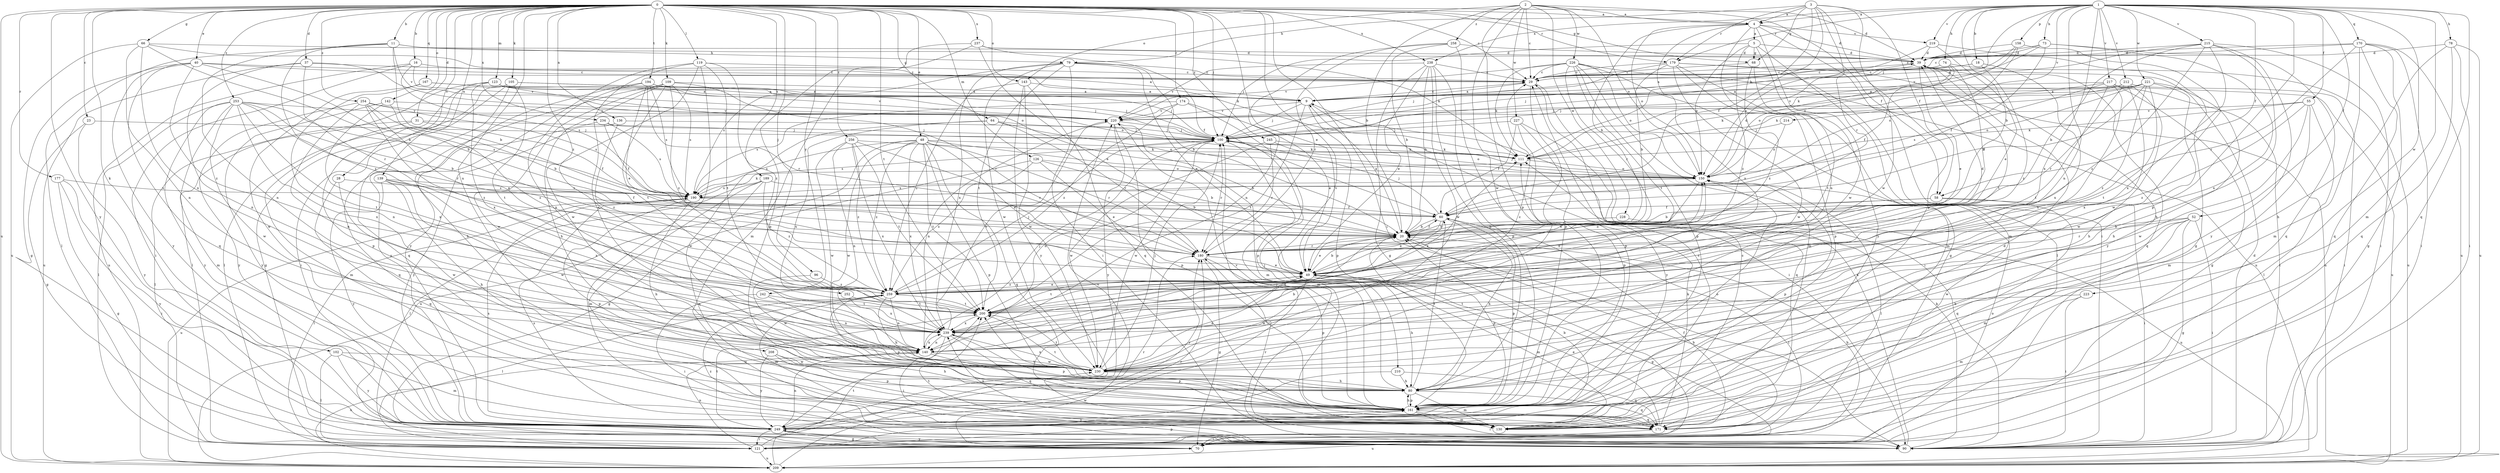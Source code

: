 strict digraph  {
0;
1;
2;
3;
4;
5;
9;
11;
16;
18;
20;
23;
28;
29;
31;
37;
39;
40;
48;
49;
52;
55;
58;
60;
64;
66;
68;
70;
73;
74;
78;
79;
80;
90;
96;
100;
102;
105;
109;
111;
119;
121;
123;
126;
130;
136;
139;
140;
142;
143;
150;
158;
161;
167;
170;
171;
174;
177;
179;
180;
189;
190;
194;
200;
208;
209;
210;
212;
214;
215;
217;
219;
220;
221;
223;
226;
227;
228;
230;
234;
237;
238;
239;
242;
245;
249;
252;
253;
254;
256;
258;
259;
0 -> 4  [label=a];
0 -> 11  [label=b];
0 -> 16  [label=b];
0 -> 23  [label=c];
0 -> 28  [label=c];
0 -> 29  [label=c];
0 -> 31  [label=d];
0 -> 37  [label=d];
0 -> 39  [label=d];
0 -> 40  [label=e];
0 -> 48  [label=e];
0 -> 49  [label=e];
0 -> 64  [label=g];
0 -> 66  [label=g];
0 -> 68  [label=g];
0 -> 90  [label=i];
0 -> 96  [label=j];
0 -> 100  [label=j];
0 -> 102  [label=k];
0 -> 105  [label=k];
0 -> 109  [label=k];
0 -> 119  [label=l];
0 -> 123  [label=m];
0 -> 126  [label=m];
0 -> 136  [label=n];
0 -> 139  [label=n];
0 -> 142  [label=o];
0 -> 143  [label=o];
0 -> 167  [label=q];
0 -> 174  [label=r];
0 -> 177  [label=r];
0 -> 179  [label=r];
0 -> 189  [label=s];
0 -> 194  [label=t];
0 -> 200  [label=t];
0 -> 208  [label=u];
0 -> 209  [label=u];
0 -> 210  [label=v];
0 -> 234  [label=x];
0 -> 237  [label=x];
0 -> 238  [label=x];
0 -> 242  [label=y];
0 -> 245  [label=y];
0 -> 249  [label=y];
0 -> 252  [label=z];
0 -> 253  [label=z];
0 -> 254  [label=z];
0 -> 256  [label=z];
1 -> 4  [label=a];
1 -> 18  [label=b];
1 -> 20  [label=b];
1 -> 52  [label=f];
1 -> 55  [label=f];
1 -> 58  [label=f];
1 -> 73  [label=h];
1 -> 74  [label=h];
1 -> 78  [label=h];
1 -> 100  [label=j];
1 -> 130  [label=m];
1 -> 140  [label=n];
1 -> 158  [label=p];
1 -> 161  [label=p];
1 -> 170  [label=q];
1 -> 171  [label=q];
1 -> 179  [label=r];
1 -> 212  [label=v];
1 -> 214  [label=v];
1 -> 215  [label=v];
1 -> 217  [label=v];
1 -> 219  [label=v];
1 -> 221  [label=w];
1 -> 223  [label=w];
1 -> 238  [label=x];
1 -> 239  [label=x];
2 -> 4  [label=a];
2 -> 20  [label=b];
2 -> 29  [label=c];
2 -> 58  [label=f];
2 -> 143  [label=o];
2 -> 150  [label=o];
2 -> 161  [label=p];
2 -> 226  [label=w];
2 -> 227  [label=w];
2 -> 228  [label=w];
2 -> 230  [label=w];
2 -> 258  [label=z];
3 -> 4  [label=a];
3 -> 58  [label=f];
3 -> 60  [label=f];
3 -> 68  [label=g];
3 -> 79  [label=h];
3 -> 111  [label=k];
3 -> 161  [label=p];
3 -> 179  [label=r];
3 -> 180  [label=r];
3 -> 230  [label=w];
4 -> 5  [label=a];
4 -> 20  [label=b];
4 -> 39  [label=d];
4 -> 90  [label=i];
4 -> 140  [label=n];
4 -> 150  [label=o];
4 -> 219  [label=v];
4 -> 230  [label=w];
4 -> 239  [label=x];
5 -> 39  [label=d];
5 -> 68  [label=g];
5 -> 100  [label=j];
5 -> 130  [label=m];
5 -> 150  [label=o];
5 -> 249  [label=y];
5 -> 259  [label=z];
9 -> 29  [label=c];
9 -> 90  [label=i];
9 -> 100  [label=j];
9 -> 161  [label=p];
9 -> 200  [label=t];
9 -> 220  [label=v];
11 -> 20  [label=b];
11 -> 79  [label=h];
11 -> 111  [label=k];
11 -> 121  [label=l];
11 -> 140  [label=n];
11 -> 220  [label=v];
11 -> 259  [label=z];
16 -> 29  [label=c];
16 -> 90  [label=i];
16 -> 190  [label=s];
16 -> 209  [label=u];
16 -> 220  [label=v];
18 -> 9  [label=a];
18 -> 29  [label=c];
18 -> 239  [label=x];
18 -> 259  [label=z];
20 -> 9  [label=a];
20 -> 49  [label=e];
20 -> 60  [label=f];
20 -> 121  [label=l];
20 -> 161  [label=p];
20 -> 180  [label=r];
23 -> 70  [label=g];
23 -> 100  [label=j];
23 -> 249  [label=y];
28 -> 171  [label=q];
28 -> 190  [label=s];
28 -> 230  [label=w];
29 -> 9  [label=a];
29 -> 90  [label=i];
29 -> 161  [label=p];
31 -> 60  [label=f];
31 -> 100  [label=j];
31 -> 121  [label=l];
31 -> 130  [label=m];
37 -> 29  [label=c];
37 -> 140  [label=n];
37 -> 150  [label=o];
37 -> 180  [label=r];
37 -> 209  [label=u];
39 -> 29  [label=c];
39 -> 49  [label=e];
39 -> 100  [label=j];
39 -> 171  [label=q];
39 -> 200  [label=t];
39 -> 249  [label=y];
40 -> 9  [label=a];
40 -> 20  [label=b];
40 -> 29  [label=c];
40 -> 70  [label=g];
40 -> 171  [label=q];
40 -> 249  [label=y];
40 -> 259  [label=z];
48 -> 20  [label=b];
48 -> 49  [label=e];
48 -> 111  [label=k];
48 -> 161  [label=p];
48 -> 171  [label=q];
48 -> 180  [label=r];
48 -> 190  [label=s];
48 -> 200  [label=t];
48 -> 209  [label=u];
48 -> 230  [label=w];
48 -> 239  [label=x];
48 -> 259  [label=z];
49 -> 20  [label=b];
49 -> 39  [label=d];
49 -> 70  [label=g];
49 -> 80  [label=h];
49 -> 130  [label=m];
49 -> 150  [label=o];
49 -> 200  [label=t];
49 -> 230  [label=w];
49 -> 259  [label=z];
52 -> 20  [label=b];
52 -> 70  [label=g];
52 -> 80  [label=h];
52 -> 90  [label=i];
52 -> 130  [label=m];
52 -> 180  [label=r];
52 -> 230  [label=w];
55 -> 111  [label=k];
55 -> 121  [label=l];
55 -> 130  [label=m];
55 -> 220  [label=v];
55 -> 230  [label=w];
55 -> 259  [label=z];
58 -> 20  [label=b];
58 -> 60  [label=f];
58 -> 90  [label=i];
58 -> 171  [label=q];
60 -> 20  [label=b];
60 -> 49  [label=e];
60 -> 80  [label=h];
60 -> 100  [label=j];
60 -> 140  [label=n];
60 -> 161  [label=p];
64 -> 100  [label=j];
64 -> 150  [label=o];
64 -> 180  [label=r];
64 -> 230  [label=w];
64 -> 239  [label=x];
66 -> 20  [label=b];
66 -> 39  [label=d];
66 -> 111  [label=k];
66 -> 140  [label=n];
66 -> 209  [label=u];
66 -> 239  [label=x];
68 -> 29  [label=c];
68 -> 200  [label=t];
68 -> 259  [label=z];
70 -> 20  [label=b];
70 -> 150  [label=o];
70 -> 220  [label=v];
70 -> 249  [label=y];
73 -> 29  [label=c];
73 -> 39  [label=d];
73 -> 60  [label=f];
73 -> 111  [label=k];
73 -> 171  [label=q];
73 -> 239  [label=x];
74 -> 20  [label=b];
74 -> 29  [label=c];
74 -> 60  [label=f];
74 -> 150  [label=o];
74 -> 209  [label=u];
78 -> 39  [label=d];
78 -> 80  [label=h];
78 -> 90  [label=i];
78 -> 171  [label=q];
78 -> 209  [label=u];
79 -> 20  [label=b];
79 -> 29  [label=c];
79 -> 49  [label=e];
79 -> 90  [label=i];
79 -> 190  [label=s];
79 -> 200  [label=t];
79 -> 230  [label=w];
79 -> 239  [label=x];
80 -> 60  [label=f];
80 -> 100  [label=j];
80 -> 130  [label=m];
80 -> 161  [label=p];
80 -> 171  [label=q];
80 -> 200  [label=t];
90 -> 9  [label=a];
90 -> 39  [label=d];
90 -> 111  [label=k];
90 -> 180  [label=r];
90 -> 190  [label=s];
90 -> 200  [label=t];
90 -> 259  [label=z];
96 -> 230  [label=w];
96 -> 259  [label=z];
100 -> 111  [label=k];
100 -> 130  [label=m];
100 -> 140  [label=n];
100 -> 180  [label=r];
100 -> 190  [label=s];
100 -> 230  [label=w];
102 -> 121  [label=l];
102 -> 130  [label=m];
102 -> 230  [label=w];
102 -> 249  [label=y];
105 -> 9  [label=a];
105 -> 70  [label=g];
105 -> 90  [label=i];
105 -> 100  [label=j];
105 -> 121  [label=l];
105 -> 171  [label=q];
105 -> 200  [label=t];
109 -> 9  [label=a];
109 -> 80  [label=h];
109 -> 180  [label=r];
109 -> 190  [label=s];
109 -> 200  [label=t];
109 -> 230  [label=w];
109 -> 249  [label=y];
109 -> 259  [label=z];
111 -> 150  [label=o];
111 -> 239  [label=x];
119 -> 29  [label=c];
119 -> 90  [label=i];
119 -> 140  [label=n];
119 -> 200  [label=t];
119 -> 230  [label=w];
119 -> 249  [label=y];
119 -> 259  [label=z];
121 -> 20  [label=b];
121 -> 60  [label=f];
121 -> 140  [label=n];
121 -> 161  [label=p];
121 -> 180  [label=r];
121 -> 209  [label=u];
123 -> 9  [label=a];
123 -> 100  [label=j];
123 -> 121  [label=l];
123 -> 150  [label=o];
123 -> 161  [label=p];
123 -> 239  [label=x];
126 -> 20  [label=b];
126 -> 49  [label=e];
126 -> 70  [label=g];
126 -> 150  [label=o];
126 -> 259  [label=z];
130 -> 29  [label=c];
130 -> 230  [label=w];
130 -> 239  [label=x];
136 -> 100  [label=j];
136 -> 249  [label=y];
136 -> 259  [label=z];
139 -> 60  [label=f];
139 -> 80  [label=h];
139 -> 190  [label=s];
139 -> 230  [label=w];
139 -> 239  [label=x];
139 -> 249  [label=y];
140 -> 20  [label=b];
140 -> 29  [label=c];
140 -> 100  [label=j];
140 -> 161  [label=p];
140 -> 209  [label=u];
140 -> 230  [label=w];
140 -> 239  [label=x];
142 -> 220  [label=v];
142 -> 239  [label=x];
142 -> 249  [label=y];
142 -> 259  [label=z];
143 -> 9  [label=a];
143 -> 171  [label=q];
143 -> 230  [label=w];
143 -> 249  [label=y];
143 -> 259  [label=z];
150 -> 39  [label=d];
150 -> 49  [label=e];
150 -> 100  [label=j];
150 -> 121  [label=l];
150 -> 161  [label=p];
150 -> 190  [label=s];
158 -> 9  [label=a];
158 -> 39  [label=d];
158 -> 150  [label=o];
158 -> 190  [label=s];
158 -> 230  [label=w];
161 -> 80  [label=h];
161 -> 90  [label=i];
161 -> 130  [label=m];
161 -> 150  [label=o];
161 -> 171  [label=q];
161 -> 200  [label=t];
161 -> 220  [label=v];
161 -> 249  [label=y];
167 -> 9  [label=a];
167 -> 140  [label=n];
167 -> 220  [label=v];
167 -> 230  [label=w];
170 -> 29  [label=c];
170 -> 39  [label=d];
170 -> 70  [label=g];
170 -> 90  [label=i];
170 -> 130  [label=m];
170 -> 171  [label=q];
170 -> 180  [label=r];
170 -> 209  [label=u];
171 -> 49  [label=e];
171 -> 111  [label=k];
171 -> 209  [label=u];
174 -> 49  [label=e];
174 -> 161  [label=p];
174 -> 190  [label=s];
174 -> 220  [label=v];
174 -> 259  [label=z];
177 -> 70  [label=g];
177 -> 90  [label=i];
177 -> 190  [label=s];
177 -> 249  [label=y];
179 -> 20  [label=b];
179 -> 29  [label=c];
179 -> 100  [label=j];
179 -> 121  [label=l];
179 -> 130  [label=m];
179 -> 161  [label=p];
179 -> 209  [label=u];
179 -> 230  [label=w];
180 -> 49  [label=e];
180 -> 70  [label=g];
180 -> 161  [label=p];
189 -> 20  [label=b];
189 -> 121  [label=l];
189 -> 130  [label=m];
189 -> 171  [label=q];
189 -> 190  [label=s];
189 -> 259  [label=z];
190 -> 60  [label=f];
190 -> 80  [label=h];
190 -> 111  [label=k];
190 -> 121  [label=l];
190 -> 161  [label=p];
190 -> 209  [label=u];
194 -> 9  [label=a];
194 -> 49  [label=e];
194 -> 80  [label=h];
194 -> 100  [label=j];
194 -> 180  [label=r];
194 -> 190  [label=s];
194 -> 239  [label=x];
200 -> 150  [label=o];
200 -> 239  [label=x];
208 -> 80  [label=h];
208 -> 161  [label=p];
208 -> 230  [label=w];
208 -> 249  [label=y];
209 -> 180  [label=r];
209 -> 200  [label=t];
210 -> 80  [label=h];
210 -> 121  [label=l];
210 -> 171  [label=q];
212 -> 9  [label=a];
212 -> 80  [label=h];
212 -> 90  [label=i];
212 -> 111  [label=k];
212 -> 180  [label=r];
212 -> 220  [label=v];
212 -> 239  [label=x];
214 -> 100  [label=j];
214 -> 150  [label=o];
215 -> 20  [label=b];
215 -> 39  [label=d];
215 -> 80  [label=h];
215 -> 90  [label=i];
215 -> 220  [label=v];
215 -> 239  [label=x];
215 -> 249  [label=y];
215 -> 259  [label=z];
217 -> 9  [label=a];
217 -> 70  [label=g];
217 -> 90  [label=i];
217 -> 100  [label=j];
217 -> 190  [label=s];
217 -> 200  [label=t];
217 -> 209  [label=u];
217 -> 239  [label=x];
219 -> 39  [label=d];
219 -> 49  [label=e];
219 -> 70  [label=g];
219 -> 150  [label=o];
220 -> 100  [label=j];
220 -> 130  [label=m];
220 -> 140  [label=n];
220 -> 161  [label=p];
220 -> 249  [label=y];
221 -> 9  [label=a];
221 -> 60  [label=f];
221 -> 80  [label=h];
221 -> 100  [label=j];
221 -> 111  [label=k];
221 -> 150  [label=o];
221 -> 200  [label=t];
221 -> 230  [label=w];
221 -> 259  [label=z];
223 -> 90  [label=i];
223 -> 130  [label=m];
223 -> 200  [label=t];
226 -> 29  [label=c];
226 -> 70  [label=g];
226 -> 111  [label=k];
226 -> 130  [label=m];
226 -> 150  [label=o];
226 -> 161  [label=p];
226 -> 180  [label=r];
226 -> 200  [label=t];
226 -> 209  [label=u];
226 -> 220  [label=v];
227 -> 60  [label=f];
227 -> 100  [label=j];
227 -> 161  [label=p];
227 -> 171  [label=q];
227 -> 249  [label=y];
228 -> 20  [label=b];
228 -> 209  [label=u];
230 -> 49  [label=e];
230 -> 80  [label=h];
230 -> 100  [label=j];
230 -> 200  [label=t];
230 -> 239  [label=x];
234 -> 60  [label=f];
234 -> 100  [label=j];
234 -> 171  [label=q];
234 -> 190  [label=s];
237 -> 39  [label=d];
237 -> 49  [label=e];
237 -> 60  [label=f];
237 -> 130  [label=m];
237 -> 161  [label=p];
238 -> 20  [label=b];
238 -> 29  [label=c];
238 -> 49  [label=e];
238 -> 70  [label=g];
238 -> 80  [label=h];
238 -> 161  [label=p];
238 -> 220  [label=v];
238 -> 230  [label=w];
239 -> 90  [label=i];
239 -> 140  [label=n];
239 -> 161  [label=p];
239 -> 171  [label=q];
239 -> 220  [label=v];
242 -> 90  [label=i];
242 -> 140  [label=n];
242 -> 200  [label=t];
245 -> 111  [label=k];
245 -> 150  [label=o];
245 -> 180  [label=r];
245 -> 230  [label=w];
249 -> 20  [label=b];
249 -> 29  [label=c];
249 -> 39  [label=d];
249 -> 70  [label=g];
249 -> 90  [label=i];
249 -> 100  [label=j];
249 -> 121  [label=l];
249 -> 140  [label=n];
249 -> 180  [label=r];
249 -> 190  [label=s];
249 -> 200  [label=t];
252 -> 200  [label=t];
252 -> 239  [label=x];
253 -> 20  [label=b];
253 -> 121  [label=l];
253 -> 130  [label=m];
253 -> 180  [label=r];
253 -> 190  [label=s];
253 -> 200  [label=t];
253 -> 220  [label=v];
253 -> 230  [label=w];
253 -> 239  [label=x];
253 -> 249  [label=y];
254 -> 20  [label=b];
254 -> 49  [label=e];
254 -> 140  [label=n];
254 -> 190  [label=s];
254 -> 220  [label=v];
254 -> 249  [label=y];
254 -> 259  [label=z];
256 -> 111  [label=k];
256 -> 140  [label=n];
256 -> 180  [label=r];
256 -> 200  [label=t];
256 -> 230  [label=w];
256 -> 239  [label=x];
256 -> 259  [label=z];
258 -> 20  [label=b];
258 -> 39  [label=d];
258 -> 140  [label=n];
258 -> 161  [label=p];
258 -> 180  [label=r];
259 -> 49  [label=e];
259 -> 80  [label=h];
259 -> 100  [label=j];
259 -> 121  [label=l];
259 -> 130  [label=m];
259 -> 140  [label=n];
259 -> 161  [label=p];
259 -> 200  [label=t];
}
